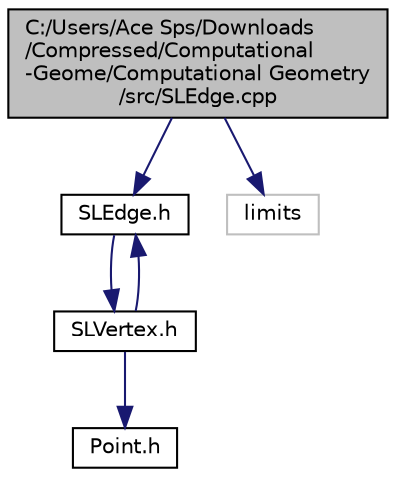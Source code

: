 digraph "C:/Users/Ace Sps/Downloads/Compressed/Computational-Geome/Computational Geometry/src/SLEdge.cpp"
{
  edge [fontname="Helvetica",fontsize="10",labelfontname="Helvetica",labelfontsize="10"];
  node [fontname="Helvetica",fontsize="10",shape=record];
  Node0 [label="C:/Users/Ace Sps/Downloads\l/Compressed/Computational\l-Geome/Computational Geometry\l/src/SLEdge.cpp",height=0.2,width=0.4,color="black", fillcolor="grey75", style="filled", fontcolor="black"];
  Node0 -> Node1 [color="midnightblue",fontsize="10",style="solid",fontname="Helvetica"];
  Node1 [label="SLEdge.h",height=0.2,width=0.4,color="black", fillcolor="white", style="filled",URL="$dd/d02/_s_l_edge_8h.html"];
  Node1 -> Node2 [color="midnightblue",fontsize="10",style="solid",fontname="Helvetica"];
  Node2 [label="SLVertex.h",height=0.2,width=0.4,color="black", fillcolor="white", style="filled",URL="$d9/df3/_s_l_vertex_8h.html"];
  Node2 -> Node3 [color="midnightblue",fontsize="10",style="solid",fontname="Helvetica"];
  Node3 [label="Point.h",height=0.2,width=0.4,color="black", fillcolor="white", style="filled",URL="$d1/d18/_point_8h.html"];
  Node2 -> Node1 [color="midnightblue",fontsize="10",style="solid",fontname="Helvetica"];
  Node0 -> Node4 [color="midnightblue",fontsize="10",style="solid",fontname="Helvetica"];
  Node4 [label="limits",height=0.2,width=0.4,color="grey75", fillcolor="white", style="filled"];
}
